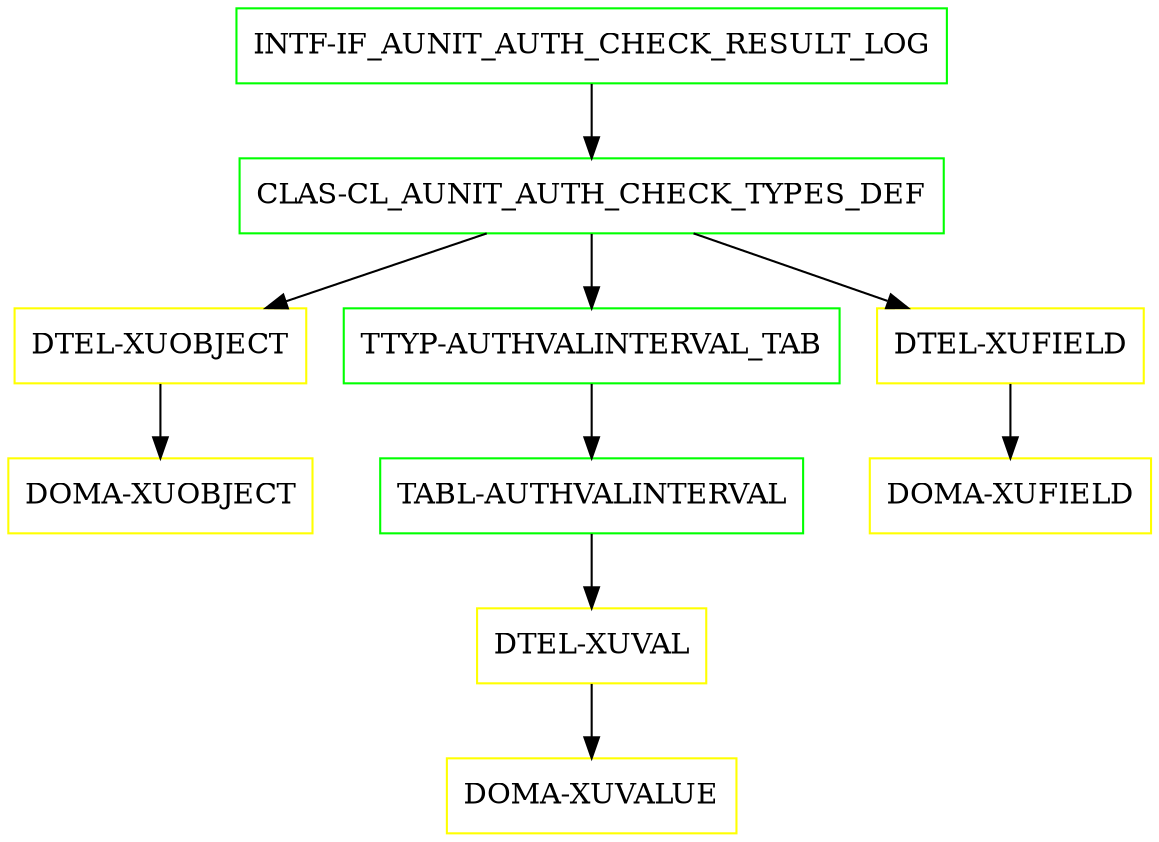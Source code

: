 digraph G {
  "INTF-IF_AUNIT_AUTH_CHECK_RESULT_LOG" [shape=box,color=green];
  "CLAS-CL_AUNIT_AUTH_CHECK_TYPES_DEF" [shape=box,color=green,URL="./CLAS_CL_AUNIT_AUTH_CHECK_TYPES_DEF.html"];
  "DTEL-XUOBJECT" [shape=box,color=yellow,URL="./DTEL_XUOBJECT.html"];
  "DOMA-XUOBJECT" [shape=box,color=yellow,URL="./DOMA_XUOBJECT.html"];
  "TTYP-AUTHVALINTERVAL_TAB" [shape=box,color=green,URL="./TTYP_AUTHVALINTERVAL_TAB.html"];
  "TABL-AUTHVALINTERVAL" [shape=box,color=green,URL="./TABL_AUTHVALINTERVAL.html"];
  "DTEL-XUVAL" [shape=box,color=yellow,URL="./DTEL_XUVAL.html"];
  "DOMA-XUVALUE" [shape=box,color=yellow,URL="./DOMA_XUVALUE.html"];
  "DTEL-XUFIELD" [shape=box,color=yellow,URL="./DTEL_XUFIELD.html"];
  "DOMA-XUFIELD" [shape=box,color=yellow,URL="./DOMA_XUFIELD.html"];
  "INTF-IF_AUNIT_AUTH_CHECK_RESULT_LOG" -> "CLAS-CL_AUNIT_AUTH_CHECK_TYPES_DEF";
  "CLAS-CL_AUNIT_AUTH_CHECK_TYPES_DEF" -> "DTEL-XUFIELD";
  "CLAS-CL_AUNIT_AUTH_CHECK_TYPES_DEF" -> "TTYP-AUTHVALINTERVAL_TAB";
  "CLAS-CL_AUNIT_AUTH_CHECK_TYPES_DEF" -> "DTEL-XUOBJECT";
  "DTEL-XUOBJECT" -> "DOMA-XUOBJECT";
  "TTYP-AUTHVALINTERVAL_TAB" -> "TABL-AUTHVALINTERVAL";
  "TABL-AUTHVALINTERVAL" -> "DTEL-XUVAL";
  "DTEL-XUVAL" -> "DOMA-XUVALUE";
  "DTEL-XUFIELD" -> "DOMA-XUFIELD";
}
